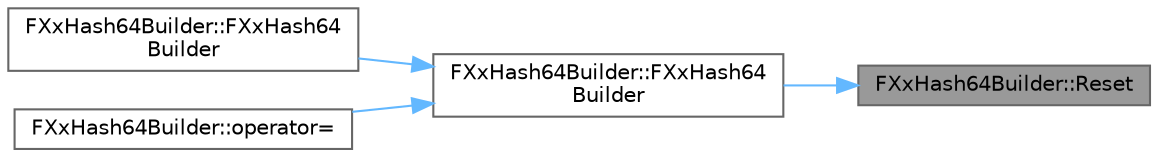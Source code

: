 digraph "FXxHash64Builder::Reset"
{
 // INTERACTIVE_SVG=YES
 // LATEX_PDF_SIZE
  bgcolor="transparent";
  edge [fontname=Helvetica,fontsize=10,labelfontname=Helvetica,labelfontsize=10];
  node [fontname=Helvetica,fontsize=10,shape=box,height=0.2,width=0.4];
  rankdir="RL";
  Node1 [id="Node000001",label="FXxHash64Builder::Reset",height=0.2,width=0.4,color="gray40", fillcolor="grey60", style="filled", fontcolor="black",tooltip=" "];
  Node1 -> Node2 [id="edge1_Node000001_Node000002",dir="back",color="steelblue1",style="solid",tooltip=" "];
  Node2 [id="Node000002",label="FXxHash64Builder::FXxHash64\lBuilder",height=0.2,width=0.4,color="grey40", fillcolor="white", style="filled",URL="$d0/dfe/classFXxHash64Builder.html#a4e2f1c56db79cf0e9e83faf00434b872",tooltip=" "];
  Node2 -> Node3 [id="edge2_Node000002_Node000003",dir="back",color="steelblue1",style="solid",tooltip=" "];
  Node3 [id="Node000003",label="FXxHash64Builder::FXxHash64\lBuilder",height=0.2,width=0.4,color="grey40", fillcolor="white", style="filled",URL="$d0/dfe/classFXxHash64Builder.html#a8200a062535cfaaeba0a07b58b921b3d",tooltip=" "];
  Node2 -> Node4 [id="edge3_Node000002_Node000004",dir="back",color="steelblue1",style="solid",tooltip=" "];
  Node4 [id="Node000004",label="FXxHash64Builder::operator=",height=0.2,width=0.4,color="grey40", fillcolor="white", style="filled",URL="$d0/dfe/classFXxHash64Builder.html#aeeb21fbec07085a2cbe749fbc5604d06",tooltip=" "];
}
